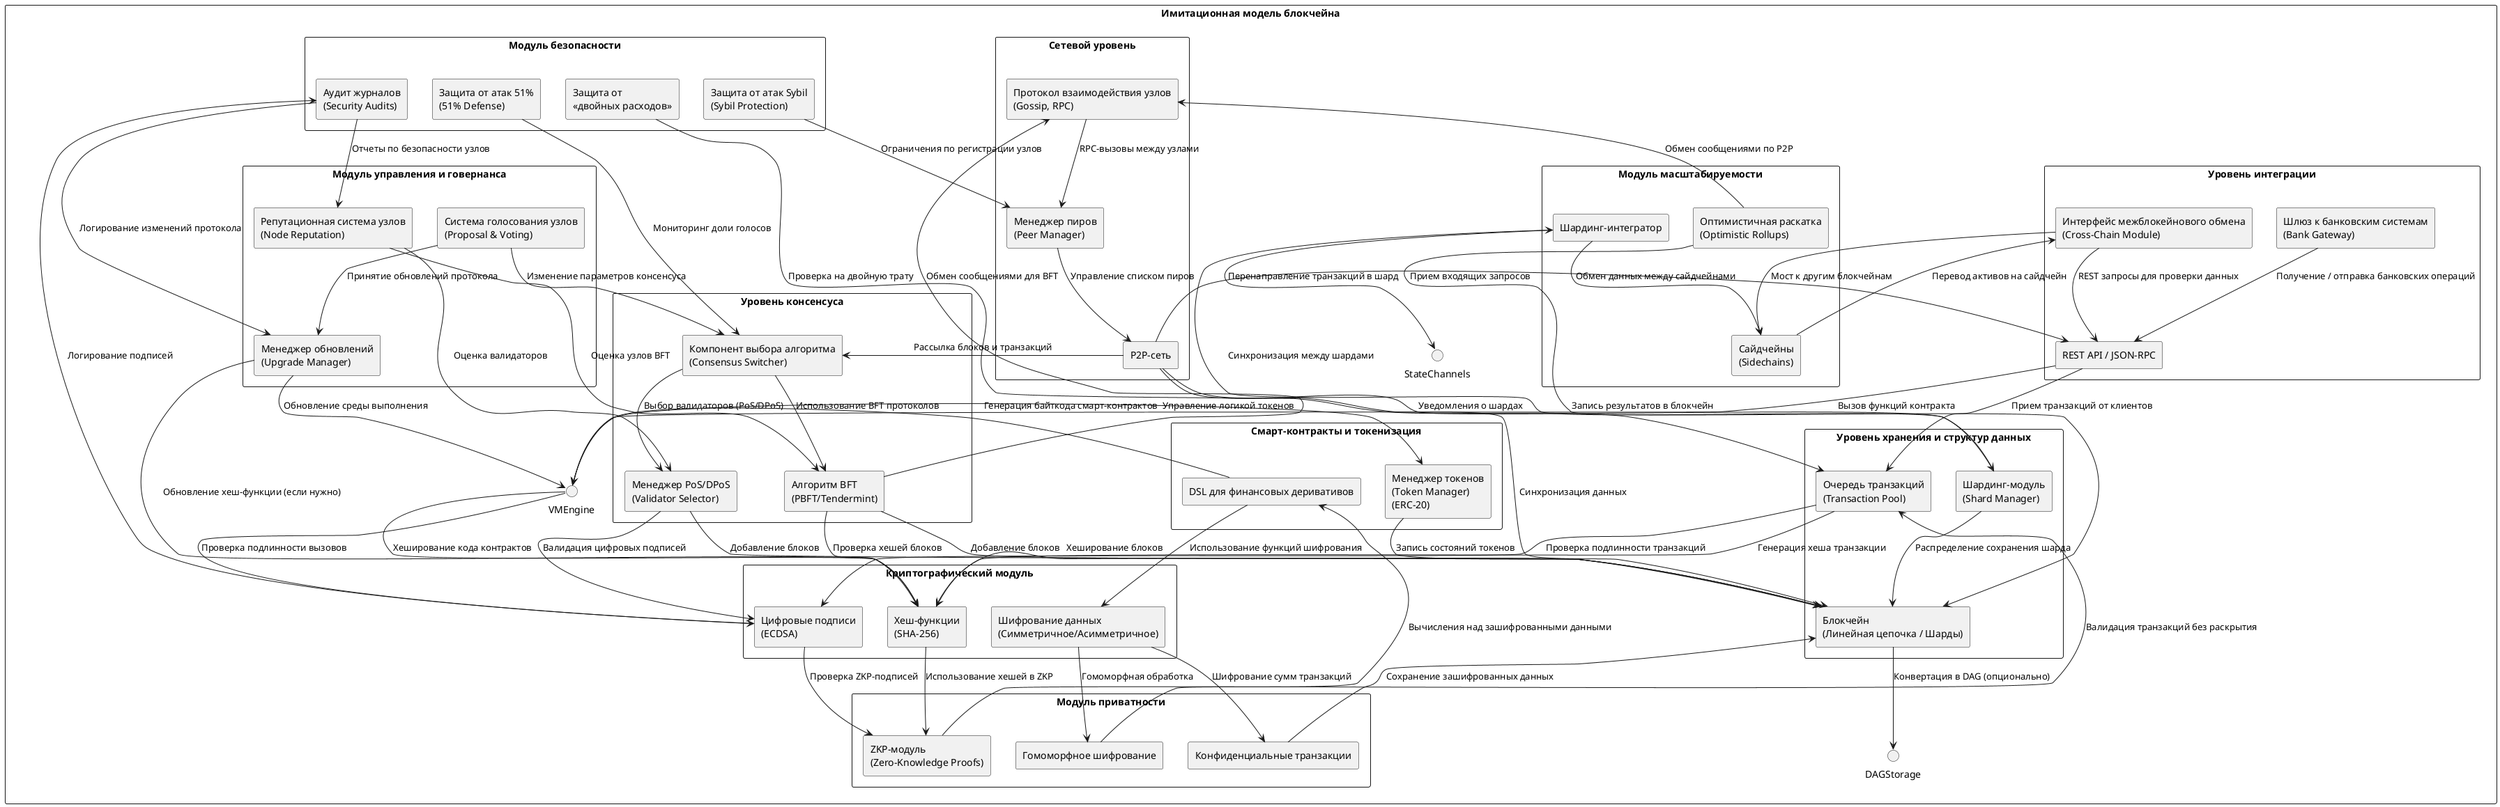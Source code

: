 @startuml Blockchain
skinparam componentStyle rectangle
skinparam packageStyle rectangle
hide empty members

' Top-level system
package "Имитационная модель блокчейна" {

  ' --------------------------
  ' СЕТЕВОЙ УРОВЕНЬ (Network Layer)
  ' --------------------------
  package "Сетевой уровень" as NetworkLayer {
    [P2P-сеть] as P2PNetwork
    [Протокол взаимодействия узлов\n(Gossip, RPC)] as NodeComm
    [Менеджер пиров\n(Peer Manager)] as PeerManager
  }

  ' --------------------------
  ' УРОВЕНЬ КОНСЕНСУСА (Consensus Layer)
  ' --------------------------
  package "Уровень консенсуса" as ConsensusLayer {
    [Менеджер PoS/DPoS\n(Validator Selector)] as PoSValidator
    [Алгоритм BFT\n(PBFT/Tendermint)] as BFTEngine
    [Компонент выбора алгоритма\n(Consensus Switcher)] as ConsensusSwitcher
  }

  ' --------------------------
  ' УРОВЕНЬ ХРАНЕНИЯ И СТРУКТУР ДАННЫХ (Data & Storage Layer)
  ' --------------------------
  package "Уровень хранения и структур данных" as StorageLayer {
    [Блокчейн\n(Линейная цепочка / Шарды)] as BlockchainDB
    [Шардинг-модуль\n(Shard Manager)] as ShardManager
    [Очередь транзакций\n(Transaction Pool)] as TxPool
  }

  ' --------------------------
  ' КРИПТОГРАФИЧЕСКИЙ МОДУЛЬ (Crypto Layer)
  ' --------------------------
  package "Криптографический модуль" as CryptoLayer {
    [Цифровые подписи\n(ECDSA)] as SignatureModule
    [Хеш-функции\n(SHA-256)] as HashModule
    [Шифрование данных\n(Симметричное/Асимметричное)] as EncryptionModule
  }

  ' --------------------------
  ' МОДУЛЬ ПРИВАТНОСТИ (Privacy Layer)
  ' --------------------------
  package "Модуль приватности" as PrivacyLayer {
    [ZKP-модуль\n(Zero-Knowledge Proofs)] as ZKPModule
    [Гомоморфное шифрование] as HomomorphicModule
    [Конфиденциальные транзакции] as ConfidentialTx
  }

  ' --------------------------
  ' МОДУЛЬ МАСШТАБИРУЕМОСТИ (Scalability Layer)
  ' --------------------------
  package "Модуль масштабируемости" as ScalabilityLayer {
    [Оптимистичная раскатка\n(Optimistic Rollups)] as OptimisticRollups
    [Сайдчейны\n(Sidechains)] as SidechainModule
    [Шардинг-интегратор] as ShardIntegrator
  }

  ' --------------------------
  ' СМАРТ-КОНТРАКТЫ И ТОКЕНИЗАЦИЯ (Smart Contract & Token Layer)
  ' --------------------------
  package "Смарт-контракты и токенизация" as SmartContractLayer {
    [Менеджер токенов\n(Token Manager)\n(ERC-20)] as TokenManager
    [DSL для финансовых деривативов] as FinancialDSL
  }

  ' --------------------------
  ' УРОВЕНЬ ИНТЕГРАЦИИ (Integration Layer)
  ' --------------------------
  package "Уровень интеграции" as IntegrationLayer {
    [REST API / JSON-RPC] as APIEndpoint
    [Шлюз к банковским системам\n(Bank Gateway)] as BankGateway
    [Интерфейс межблокейнового обмена\n(Cross-Chain Module)] as CrossChainModule
  }

  ' --------------------------
  ' МОДУЛЬ УПРАВЛЕНИЯ И ГОВЕРНАНСА (Governance Layer)
  ' --------------------------
  package "Модуль управления и говернанса" as GovernanceLayer {
    [Система голосования узлов\n(Proposal & Voting)] as VotingModule
    [Репутационная система узлов\n(Node Reputation)] as ReputationModule
    [Менеджер обновлений\n(Upgrade Manager)] as UpgradeManager
  }

  ' --------------------------
  ' МОДУЛЬ БЕЗОПАСНОСТИ (Security Layer)
  ' --------------------------
  package "Модуль безопасности" as SecurityLayer {
    [Защита от\n«двойных расходов»] as DoubleSpendGuard
    [Защита от атак Sybil\n(Sybil Protection)] as SybilGuard
    [Защита от атак 51%\n(51% Defense)] as FiftyOnePercentGuard
    [Аудит журналов\n(Security Audits)] as AuditLogs
  }

  ' --------------------------
  ' СВЯЗИ МЕЖДУ КОМПОНЕНТАМИ
  ' --------------------------

  ' Сетевой уровень взаимодействует со всеми остальными
  P2PNetwork        --> ConsensusSwitcher      : "Рассылка блоков и транзакций"
  P2PNetwork        --> BlockchainDB          : "Синхронизация данных"
  P2PNetwork        --> ShardManager          : "Уведомления о шардах"
  P2PNetwork        --> APIEndpoint           : "Прием входящих запросов"
  PeerManager       --> P2PNetwork            : "Управление списком пиров"
  NodeComm          --> PeerManager           : "RPC-вызовы между узлами"

  ' Consensus Layer взаимодействует с Crypto и Storage
  ConsensusSwitcher --> PoSValidator          : "Выбор валидаторов (PoS/DPoS)"
  ConsensusSwitcher --> BFTEngine             : "Использование BFT протоколов"
  PoSValidator      --> SignatureModule       : "Валидация цифровых подписей"
  BFTEngine         --> NodeComm              : "Обмен сообщениями для BFT"
  BFTEngine         --> HashModule            : "Проверка хешей блоков"
  PoSValidator      --> BlockchainDB          : "Добавление блоков"
  BFTEngine         --> BlockchainDB          : "Добавление блоков"

  ' Data & Storage Layer взаимодействует с Crypto и Scalability
  TxPool            --> SignatureModule       : "Проверка подлинности транзакций"
  TxPool            --> HashModule            : "Генерация хеша транзакции"
  BlockchainDB      --> HashModule            : "Хеширование блоков"
  BlockchainDB      --> DAGStorage            : "Конвертация в DAG (опционально)"
  ShardManager      --> BlockchainDB          : "Распределение сохранения шарда"
  ShardManager      --> ShardIntegrator       : "Синхронизация между шардами"

  ' Crypto Layer взаимодействует с Privacy и Security
  SignatureModule   --> ZKPModule             : "Проверка ZKP-подписей"
  HashModule        --> ZKPModule             : "Использование хешей в ZKP"
  EncryptionModule  --> HomomorphicModule      : "Гомоморфная обработка"
  EncryptionModule  --> ConfidentialTx        : "Шифрование сумм транзакций"
  SignatureModule   --> AuditLogs             : "Логирование подписей"

  ' Privacy Layer взаимодействует с Storage и SmartContract
  ZKPModule         --> TxPool                : "Валидация транзакций без раскрытия"
  ConfidentialTx    --> BlockchainDB          : "Сохранение зашифрованных данных"
  HomomorphicModule --> FinancialDSL          : "Вычисления над зашифрованными данными"

  ' Scalability Layer взаимодействует с Storage и Network
  OptimisticRollups --> NodeComm              : "Обмен сообщениями по P2P"
  OptimisticRollups --> BlockchainDB          : "Запись результатов в блокчейн"
  SidechainModule   --> CrossChainModule      : "Перевод активов на сайдчейн"
  ShardIntegrator   --> StateChannels         : "Перенаправление транзакций в шард"
  ShardIntegrator   --> SidechainModule       : "Обмен данных между сайдчейнами"

  ' SmartContract Layer взаимодействует с Crypto, Storage и Integration
  VMEngine          --> SignatureModule       : "Проверка подлинности вызовов"
  VMEngine          --> HashModule            : "Хеширование кода контрактов"
  VMEngine          --> TokenManager          : "Управление логикой токенов"
  TokenManager      --> BlockchainDB          : "Запись состояний токенов"
  FinancialDSL      --> VMEngine              : "Генерация байткода смарт-контрактов"
  FinancialDSL      --> EncryptionModule      : "Использование функций шифрования"

  ' Integration Layer связывает внешние системы
  APIEndpoint       --> VMEngine              : "Вызов функций контракта"
  APIEndpoint       --> TxPool                : "Прием транзакций от клиентов"
  BankGateway       --> APIEndpoint           : "Получение / отправка банковских операций"
  CrossChainModule  --> SidechainModule       : "Мост к другим блокчейнам"
  CrossChainModule  --> APIEndpoint           : "REST запросы для проверки данных"

  ' Governance Layer взаимодействует со всеми остальными
  VotingModule      --> ConsensusSwitcher     : "Изменение параметров консенсуса"
  VotingModule      --> UpgradeManager        : "Принятие обновлений протокола"
  ReputationModule  --> PoSValidator          : "Оценка валидаторов"
  ReputationModule  --> BFTEngine             : "Оценка узлов BFT"
  UpgradeManager    --> VMEngine              : "Обновление среды выполнения"
  UpgradeManager    --> HashModule            : "Обновление хеш-функции (если нужно)"

  ' Security Layer взаимодействует со всеми остальными
  DoubleSpendGuard  --> TxPool                : "Проверка на двойную трату"
  SybilGuard        --> PeerManager           : "Ограничения по регистрации узлов"
  FiftyOnePercentGuard --> ConsensusSwitcher  : "Мониторинг доли голосов"
  AuditLogs         --> UpgradeManager        : "Логирование изменений протокола"
  AuditLogs         --> ReputationModule      : "Отчеты по безопасности узлов"

}

@enduml